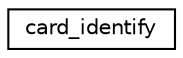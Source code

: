 digraph "Graphical Class Hierarchy"
{
 // LATEX_PDF_SIZE
  edge [fontname="Helvetica",fontsize="10",labelfontname="Helvetica",labelfontsize="10"];
  node [fontname="Helvetica",fontsize="10",shape=record];
  rankdir="LR";
  Node0 [label="card_identify",height=0.2,width=0.4,color="black", fillcolor="white", style="filled",URL="$structcard__identify.html",tooltip="Holds information that can be used to identify a card."];
}
